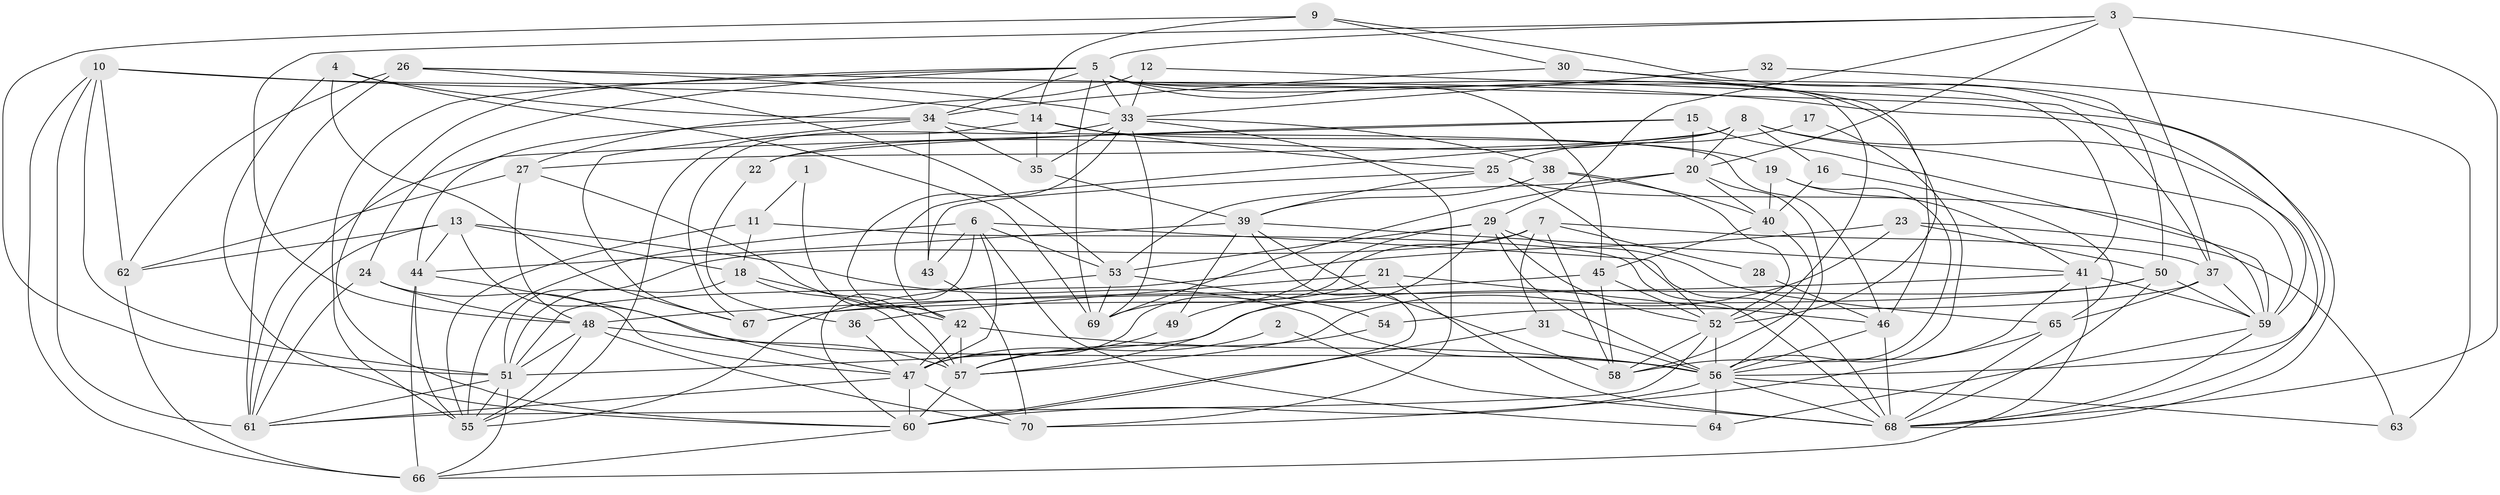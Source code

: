 // original degree distribution, {2: 0.1366906474820144, 4: 0.30935251798561153, 6: 0.10071942446043165, 8: 0.007194244604316547, 3: 0.2589928057553957, 5: 0.12949640287769784, 7: 0.05755395683453238}
// Generated by graph-tools (version 1.1) at 2025/26/03/09/25 03:26:18]
// undirected, 70 vertices, 201 edges
graph export_dot {
graph [start="1"]
  node [color=gray90,style=filled];
  1;
  2;
  3;
  4;
  5;
  6;
  7;
  8;
  9;
  10;
  11;
  12;
  13;
  14;
  15;
  16;
  17;
  18;
  19;
  20;
  21;
  22;
  23;
  24;
  25;
  26;
  27;
  28;
  29;
  30;
  31;
  32;
  33;
  34;
  35;
  36;
  37;
  38;
  39;
  40;
  41;
  42;
  43;
  44;
  45;
  46;
  47;
  48;
  49;
  50;
  51;
  52;
  53;
  54;
  55;
  56;
  57;
  58;
  59;
  60;
  61;
  62;
  63;
  64;
  65;
  66;
  67;
  68;
  69;
  70;
  1 -- 11 [weight=1.0];
  1 -- 42 [weight=1.0];
  2 -- 47 [weight=1.0];
  2 -- 68 [weight=1.0];
  3 -- 5 [weight=1.0];
  3 -- 20 [weight=1.0];
  3 -- 29 [weight=1.0];
  3 -- 37 [weight=1.0];
  3 -- 48 [weight=1.0];
  3 -- 68 [weight=1.0];
  4 -- 34 [weight=1.0];
  4 -- 60 [weight=1.0];
  4 -- 67 [weight=1.0];
  4 -- 69 [weight=1.0];
  5 -- 24 [weight=1.0];
  5 -- 33 [weight=1.0];
  5 -- 34 [weight=1.0];
  5 -- 41 [weight=1.0];
  5 -- 45 [weight=1.0];
  5 -- 46 [weight=1.0];
  5 -- 52 [weight=1.0];
  5 -- 55 [weight=1.0];
  5 -- 60 [weight=1.0];
  5 -- 69 [weight=1.0];
  6 -- 43 [weight=1.0];
  6 -- 47 [weight=1.0];
  6 -- 53 [weight=1.0];
  6 -- 55 [weight=1.0];
  6 -- 60 [weight=1.0];
  6 -- 64 [weight=1.0];
  6 -- 68 [weight=1.0];
  7 -- 28 [weight=1.0];
  7 -- 31 [weight=1.0];
  7 -- 37 [weight=1.0];
  7 -- 47 [weight=1.0];
  7 -- 51 [weight=1.0];
  7 -- 58 [weight=1.0];
  8 -- 16 [weight=1.0];
  8 -- 20 [weight=1.0];
  8 -- 22 [weight=1.0];
  8 -- 27 [weight=2.0];
  8 -- 42 [weight=1.0];
  8 -- 59 [weight=1.0];
  8 -- 68 [weight=1.0];
  9 -- 14 [weight=1.0];
  9 -- 30 [weight=1.0];
  9 -- 51 [weight=1.0];
  9 -- 56 [weight=1.0];
  10 -- 14 [weight=1.0];
  10 -- 51 [weight=1.0];
  10 -- 59 [weight=1.0];
  10 -- 61 [weight=1.0];
  10 -- 62 [weight=1.0];
  10 -- 66 [weight=1.0];
  11 -- 18 [weight=1.0];
  11 -- 55 [weight=1.0];
  11 -- 68 [weight=1.0];
  12 -- 27 [weight=1.0];
  12 -- 33 [weight=1.0];
  12 -- 37 [weight=1.0];
  13 -- 18 [weight=1.0];
  13 -- 44 [weight=1.0];
  13 -- 47 [weight=1.0];
  13 -- 56 [weight=1.0];
  13 -- 61 [weight=1.0];
  13 -- 62 [weight=1.0];
  14 -- 19 [weight=1.0];
  14 -- 25 [weight=1.0];
  14 -- 35 [weight=1.0];
  14 -- 55 [weight=1.0];
  15 -- 20 [weight=1.0];
  15 -- 22 [weight=1.0];
  15 -- 59 [weight=1.0];
  15 -- 61 [weight=1.0];
  16 -- 40 [weight=1.0];
  16 -- 65 [weight=1.0];
  17 -- 25 [weight=1.0];
  17 -- 56 [weight=1.0];
  18 -- 42 [weight=1.0];
  18 -- 51 [weight=1.0];
  18 -- 57 [weight=1.0];
  19 -- 40 [weight=1.0];
  19 -- 41 [weight=1.0];
  19 -- 58 [weight=1.0];
  20 -- 40 [weight=1.0];
  20 -- 53 [weight=1.0];
  20 -- 56 [weight=1.0];
  20 -- 69 [weight=1.0];
  21 -- 36 [weight=1.0];
  21 -- 46 [weight=1.0];
  21 -- 49 [weight=1.0];
  21 -- 68 [weight=1.0];
  22 -- 36 [weight=1.0];
  23 -- 50 [weight=1.0];
  23 -- 51 [weight=1.0];
  23 -- 57 [weight=1.0];
  23 -- 63 [weight=1.0];
  24 -- 47 [weight=1.0];
  24 -- 48 [weight=1.0];
  24 -- 61 [weight=1.0];
  25 -- 39 [weight=1.0];
  25 -- 43 [weight=1.0];
  25 -- 52 [weight=1.0];
  25 -- 59 [weight=1.0];
  26 -- 33 [weight=1.0];
  26 -- 53 [weight=1.0];
  26 -- 61 [weight=1.0];
  26 -- 62 [weight=1.0];
  26 -- 68 [weight=1.0];
  27 -- 48 [weight=1.0];
  27 -- 57 [weight=1.0];
  27 -- 62 [weight=1.0];
  28 -- 46 [weight=1.0];
  29 -- 52 [weight=1.0];
  29 -- 53 [weight=1.0];
  29 -- 56 [weight=1.0];
  29 -- 57 [weight=2.0];
  29 -- 65 [weight=1.0];
  29 -- 69 [weight=1.0];
  30 -- 34 [weight=1.0];
  30 -- 50 [weight=1.0];
  30 -- 52 [weight=1.0];
  31 -- 56 [weight=2.0];
  31 -- 60 [weight=1.0];
  32 -- 33 [weight=1.0];
  32 -- 63 [weight=1.0];
  33 -- 35 [weight=1.0];
  33 -- 38 [weight=1.0];
  33 -- 42 [weight=1.0];
  33 -- 67 [weight=1.0];
  33 -- 69 [weight=1.0];
  33 -- 70 [weight=1.0];
  34 -- 35 [weight=1.0];
  34 -- 43 [weight=1.0];
  34 -- 44 [weight=1.0];
  34 -- 46 [weight=1.0];
  34 -- 67 [weight=1.0];
  35 -- 39 [weight=1.0];
  36 -- 47 [weight=1.0];
  37 -- 54 [weight=1.0];
  37 -- 59 [weight=1.0];
  37 -- 65 [weight=1.0];
  38 -- 39 [weight=1.0];
  38 -- 40 [weight=1.0];
  38 -- 52 [weight=1.0];
  39 -- 41 [weight=1.0];
  39 -- 44 [weight=1.0];
  39 -- 49 [weight=1.0];
  39 -- 58 [weight=1.0];
  39 -- 60 [weight=1.0];
  40 -- 45 [weight=1.0];
  40 -- 58 [weight=1.0];
  41 -- 48 [weight=1.0];
  41 -- 56 [weight=1.0];
  41 -- 59 [weight=1.0];
  41 -- 66 [weight=1.0];
  42 -- 47 [weight=1.0];
  42 -- 56 [weight=1.0];
  42 -- 57 [weight=1.0];
  43 -- 70 [weight=1.0];
  44 -- 55 [weight=1.0];
  44 -- 56 [weight=1.0];
  44 -- 66 [weight=1.0];
  45 -- 52 [weight=1.0];
  45 -- 58 [weight=1.0];
  45 -- 67 [weight=1.0];
  46 -- 56 [weight=1.0];
  46 -- 68 [weight=1.0];
  47 -- 60 [weight=1.0];
  47 -- 61 [weight=1.0];
  47 -- 70 [weight=1.0];
  48 -- 51 [weight=1.0];
  48 -- 55 [weight=1.0];
  48 -- 57 [weight=1.0];
  48 -- 70 [weight=1.0];
  49 -- 57 [weight=1.0];
  50 -- 51 [weight=1.0];
  50 -- 59 [weight=1.0];
  50 -- 67 [weight=1.0];
  50 -- 68 [weight=1.0];
  51 -- 55 [weight=1.0];
  51 -- 61 [weight=1.0];
  51 -- 66 [weight=1.0];
  52 -- 56 [weight=2.0];
  52 -- 58 [weight=1.0];
  52 -- 61 [weight=1.0];
  53 -- 54 [weight=1.0];
  53 -- 55 [weight=1.0];
  53 -- 69 [weight=1.0];
  54 -- 57 [weight=1.0];
  56 -- 60 [weight=1.0];
  56 -- 63 [weight=1.0];
  56 -- 64 [weight=1.0];
  56 -- 68 [weight=2.0];
  57 -- 60 [weight=1.0];
  59 -- 64 [weight=1.0];
  59 -- 68 [weight=1.0];
  60 -- 66 [weight=1.0];
  62 -- 66 [weight=1.0];
  65 -- 68 [weight=1.0];
  65 -- 70 [weight=1.0];
}

